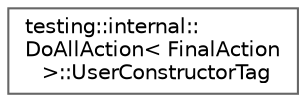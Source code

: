 digraph "Graphical Class Hierarchy"
{
 // LATEX_PDF_SIZE
  bgcolor="transparent";
  edge [fontname=Helvetica,fontsize=10,labelfontname=Helvetica,labelfontsize=10];
  node [fontname=Helvetica,fontsize=10,shape=box,height=0.2,width=0.4];
  rankdir="LR";
  Node0 [id="Node000000",label="testing::internal::\lDoAllAction\< FinalAction\l \>::UserConstructorTag",height=0.2,width=0.4,color="grey40", fillcolor="white", style="filled",URL="$structtesting_1_1internal_1_1DoAllAction_3_01FinalAction_01_4_1_1UserConstructorTag.html",tooltip=" "];
}
